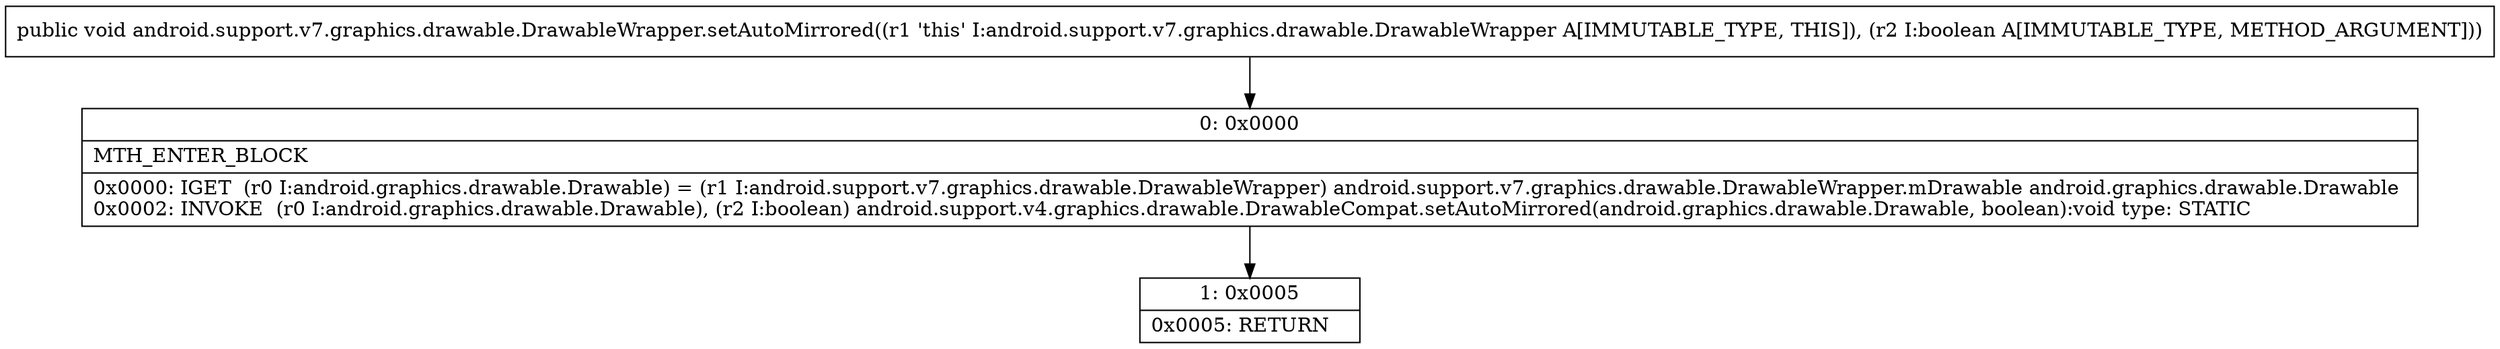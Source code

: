 digraph "CFG forandroid.support.v7.graphics.drawable.DrawableWrapper.setAutoMirrored(Z)V" {
Node_0 [shape=record,label="{0\:\ 0x0000|MTH_ENTER_BLOCK\l|0x0000: IGET  (r0 I:android.graphics.drawable.Drawable) = (r1 I:android.support.v7.graphics.drawable.DrawableWrapper) android.support.v7.graphics.drawable.DrawableWrapper.mDrawable android.graphics.drawable.Drawable \l0x0002: INVOKE  (r0 I:android.graphics.drawable.Drawable), (r2 I:boolean) android.support.v4.graphics.drawable.DrawableCompat.setAutoMirrored(android.graphics.drawable.Drawable, boolean):void type: STATIC \l}"];
Node_1 [shape=record,label="{1\:\ 0x0005|0x0005: RETURN   \l}"];
MethodNode[shape=record,label="{public void android.support.v7.graphics.drawable.DrawableWrapper.setAutoMirrored((r1 'this' I:android.support.v7.graphics.drawable.DrawableWrapper A[IMMUTABLE_TYPE, THIS]), (r2 I:boolean A[IMMUTABLE_TYPE, METHOD_ARGUMENT])) }"];
MethodNode -> Node_0;
Node_0 -> Node_1;
}

